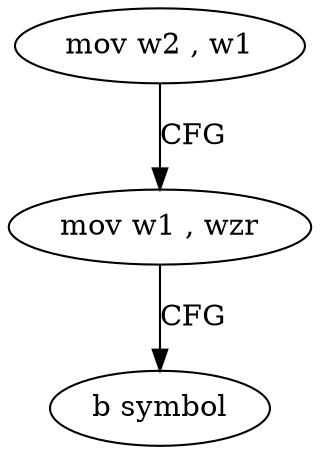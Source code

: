 digraph "func" {
"4236632" [label = "mov w2 , w1" ]
"4236636" [label = "mov w1 , wzr" ]
"4236640" [label = "b symbol" ]
"4236632" -> "4236636" [ label = "CFG" ]
"4236636" -> "4236640" [ label = "CFG" ]
}

